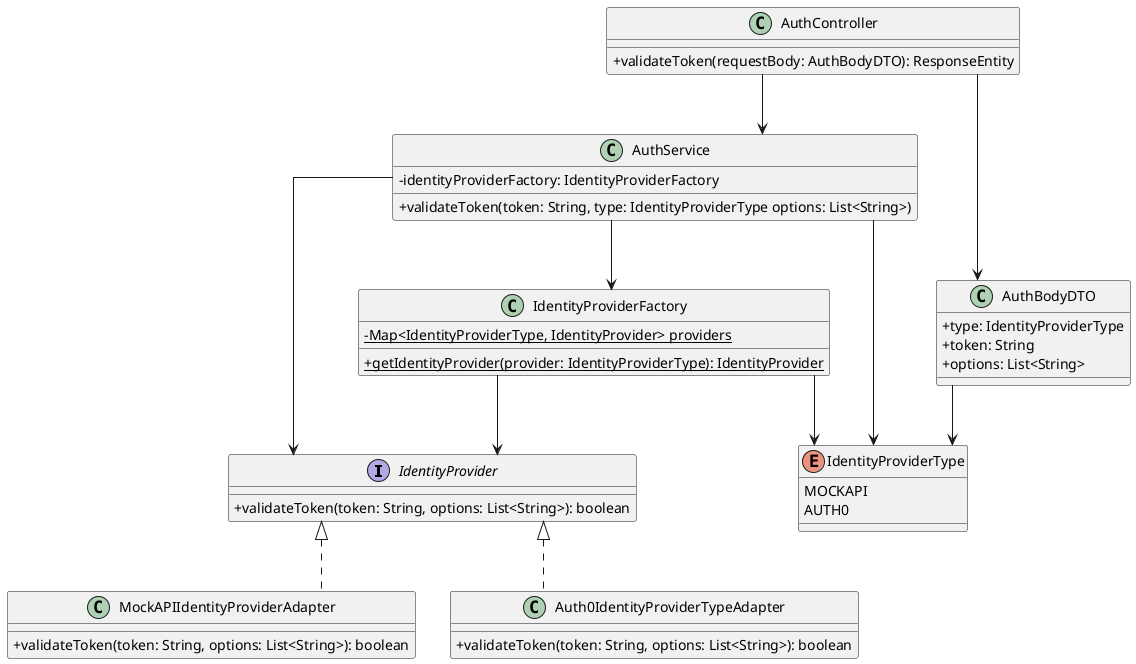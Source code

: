 @startuml
skinparam classAttributeIconSize 0
skinparam linetype ortho

interface IdentityProvider {
  + validateToken(token: String, options: List<String>): boolean
}

enum IdentityProviderType {
    MOCKAPI
    AUTH0
}

class MockAPIIdentityProviderAdapter {
  + validateToken(token: String, options: List<String>): boolean
}

class Auth0IdentityProviderTypeAdapter {
'  - domain: String
'  - audience: String
  + validateToken(token: String, options: List<String>): boolean
}

class AuthController {
  + validateToken(requestBody: AuthBodyDTO): ResponseEntity
}

class AuthService {
    - identityProviderFactory: IdentityProviderFactory
    + validateToken(token: String, type: IdentityProviderType options: List<String>)
}

class IdentityProviderFactory {
  - {static} Map<IdentityProviderType, IdentityProvider> providers
  + {static} getIdentityProvider(provider: IdentityProviderType): IdentityProvider
}

class AuthBodyDTO {
    + type: IdentityProviderType
    + token: String
    + options: List<String>
}


IdentityProvider <|.. MockAPIIdentityProviderAdapter
IdentityProvider <|.. Auth0IdentityProviderTypeAdapter

AuthService --> IdentityProviderFactory
AuthService --> IdentityProvider
AuthService --> IdentityProviderType
AuthController --> AuthService
AuthController --> AuthBodyDTO
IdentityProviderFactory --> IdentityProvider

IdentityProviderFactory --> IdentityProviderType
AuthBodyDTO --> IdentityProviderType

@enduml